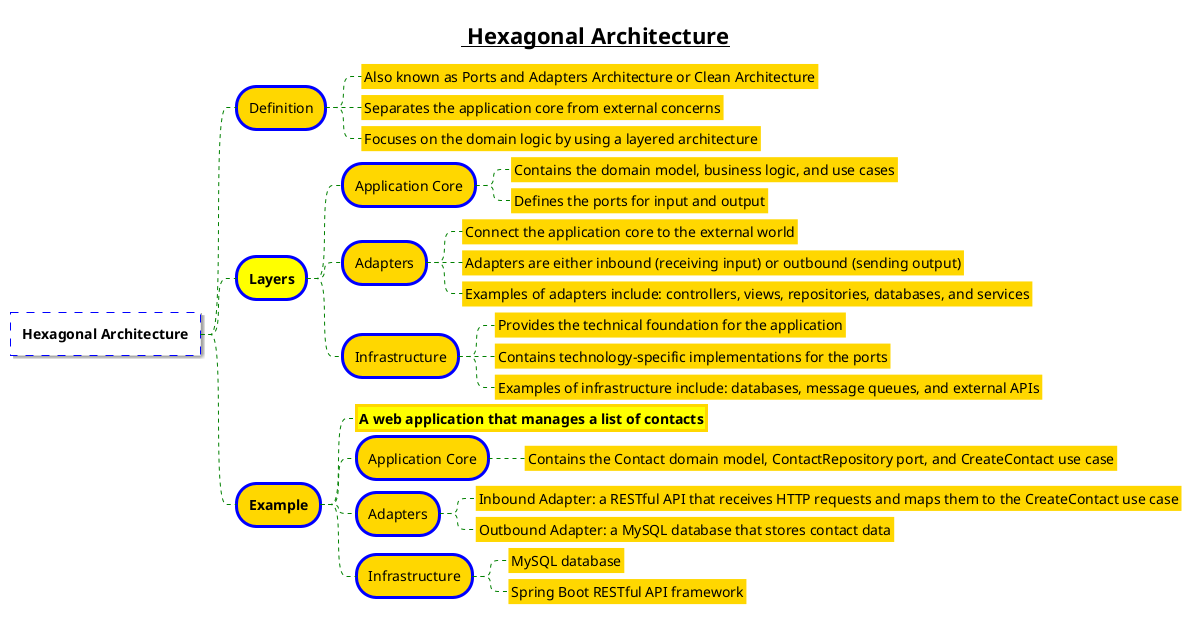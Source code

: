 @startmindmap
<style>
node {
    Padding 12
    Margin 3
    HorizontalAlignment center
    LineColor blue
    LineThickness 3.0
    BackgroundColor gold
    RoundCorner 40
    MaximumWidth 1000
}

rootNode {
    LineStyle 8.0;3.0
    LineColor red
    BackgroundColor white
    LineThickness 1.0
    RoundCorner 0
    Shadowing 1.0
}

leafNode {
    LineColor gold
    RoundCorner 0
    Padding 3
}

arrow {
    LineStyle 4
    LineThickness 1.0
    LineColor green
}
</style>

title =__ Hexagonal Architecture__

* **Hexagonal Architecture**
** Definition
*** Also known as Ports and Adapters Architecture or Clean Architecture
*** Separates the application core from external concerns
*** Focuses on the domain logic by using a layered architecture
**[#yellow] **Layers**
*** Application Core
**** Contains the domain model, business logic, and use cases
**** Defines the ports for input and output
*** Adapters
**** Connect the application core to the external world
**** Adapters are either inbound (receiving input) or outbound (sending output)
**** Examples of adapters include: controllers, views, repositories, databases, and services
*** Infrastructure
**** Provides the technical foundation for the application
**** Contains technology-specific implementations for the ports
**** Examples of infrastructure include: databases, message queues, and external APIs
** **Example**
***[#yellow] **A web application that manages a list of contacts**
*** Application Core
**** Contains the Contact domain model, ContactRepository port, and CreateContact use case
*** Adapters
**** Inbound Adapter: a RESTful API that receives HTTP requests and maps them to the CreateContact use case
**** Outbound Adapter: a MySQL database that stores contact data
*** Infrastructure
**** MySQL database
**** Spring Boot RESTful API framework

@endmindmap
